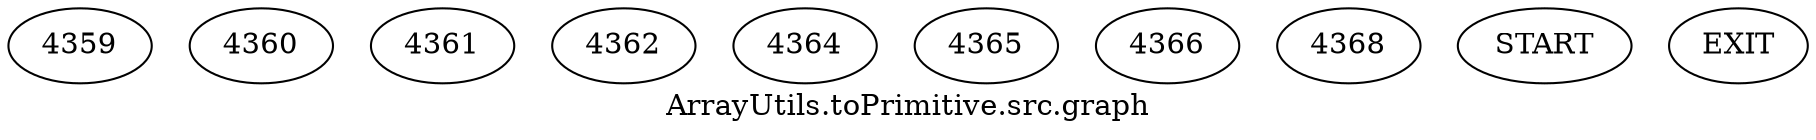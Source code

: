 /* --------------------------------------------------- */
/* Generated by Dr. Garbage Control Flow Graph Factory */
/* http://www.drgarbage.com                            */
/* Version: 4.5.0.201508311741                         */
/* Retrieved on: 2020-01-06 13:32:42.580               */
/* --------------------------------------------------- */
digraph "ArrayUtils.toPrimitive.src.graph" {
 graph [label="ArrayUtils.toPrimitive.src.graph"];
 2 [label="4359" ]
 3 [label="4360" ]
 4 [label="4361" ]
 5 [label="4362" ]
 6 [label="4364" ]
 7 [label="4365" ]
 8 [label="4366" ]
 9 [label="4368" ]
 10 [label="START" ]
 11 [label="EXIT" ]
 10  2
 2  3
 2  4
 4  5
 4  6
 6  7
 8  7
 7  8
 7  9
 3  11
 5  11
 9  11
}
